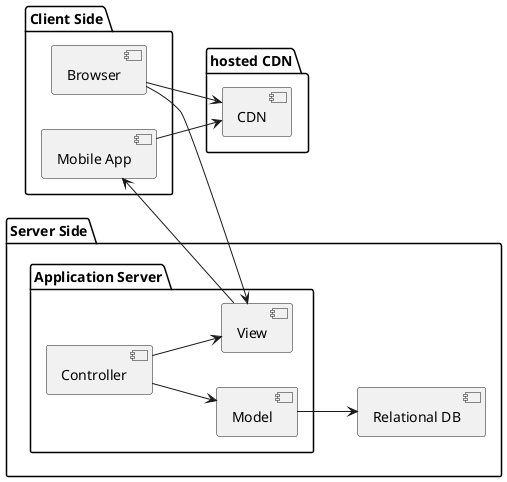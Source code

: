 @startuml topLevel
left to right direction

package "Client Side" {
  [Browser]
  [Mobile App]
}

package "hosted CDN" {
  [CDN]
}

package "Server Side" {
  package "Application Server" {
    [Controller]
    [View]
    [Model]
  }
  [Relational DB]
}


[Browser] --> [CDN]
[Mobile App] --> [CDN]
[Browser] --> [View]
[Mobile App] <--[View]
[Controller] --> [View]
[Controller] --> [Model]
[Model] --> [Relational DB]
@enduml
